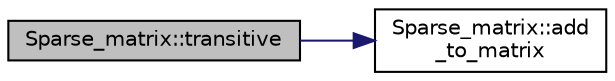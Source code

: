 digraph "Sparse_matrix::transitive"
{
 // LATEX_PDF_SIZE
  edge [fontname="Helvetica",fontsize="10",labelfontname="Helvetica",labelfontsize="10"];
  node [fontname="Helvetica",fontsize="10",shape=record];
  rankdir="LR";
  Node1 [label="Sparse_matrix::transitive",height=0.2,width=0.4,color="black", fillcolor="grey75", style="filled", fontcolor="black",tooltip=" "];
  Node1 -> Node2 [color="midnightblue",fontsize="10",style="solid",fontname="Helvetica"];
  Node2 [label="Sparse_matrix::add\l_to_matrix",height=0.2,width=0.4,color="black", fillcolor="white", style="filled",URL="$class_sparse__matrix.html#a629b177d5ae819da7c844a9b508e93ca",tooltip=" "];
}

